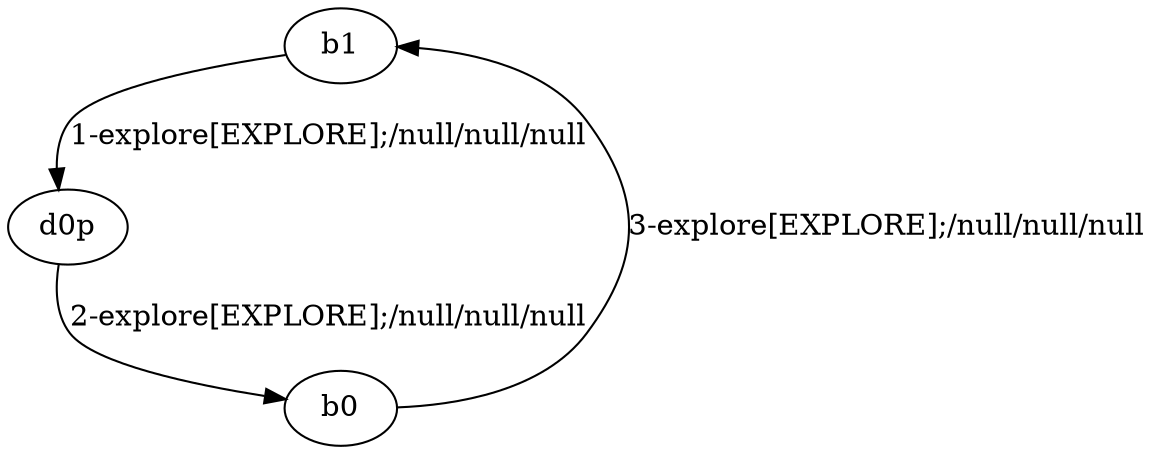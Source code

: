 # Total number of goals covered by this test: 1
# d0p --> b0

digraph g {
"b1" -> "d0p" [label = "1-explore[EXPLORE];/null/null/null"];
"d0p" -> "b0" [label = "2-explore[EXPLORE];/null/null/null"];
"b0" -> "b1" [label = "3-explore[EXPLORE];/null/null/null"];
}